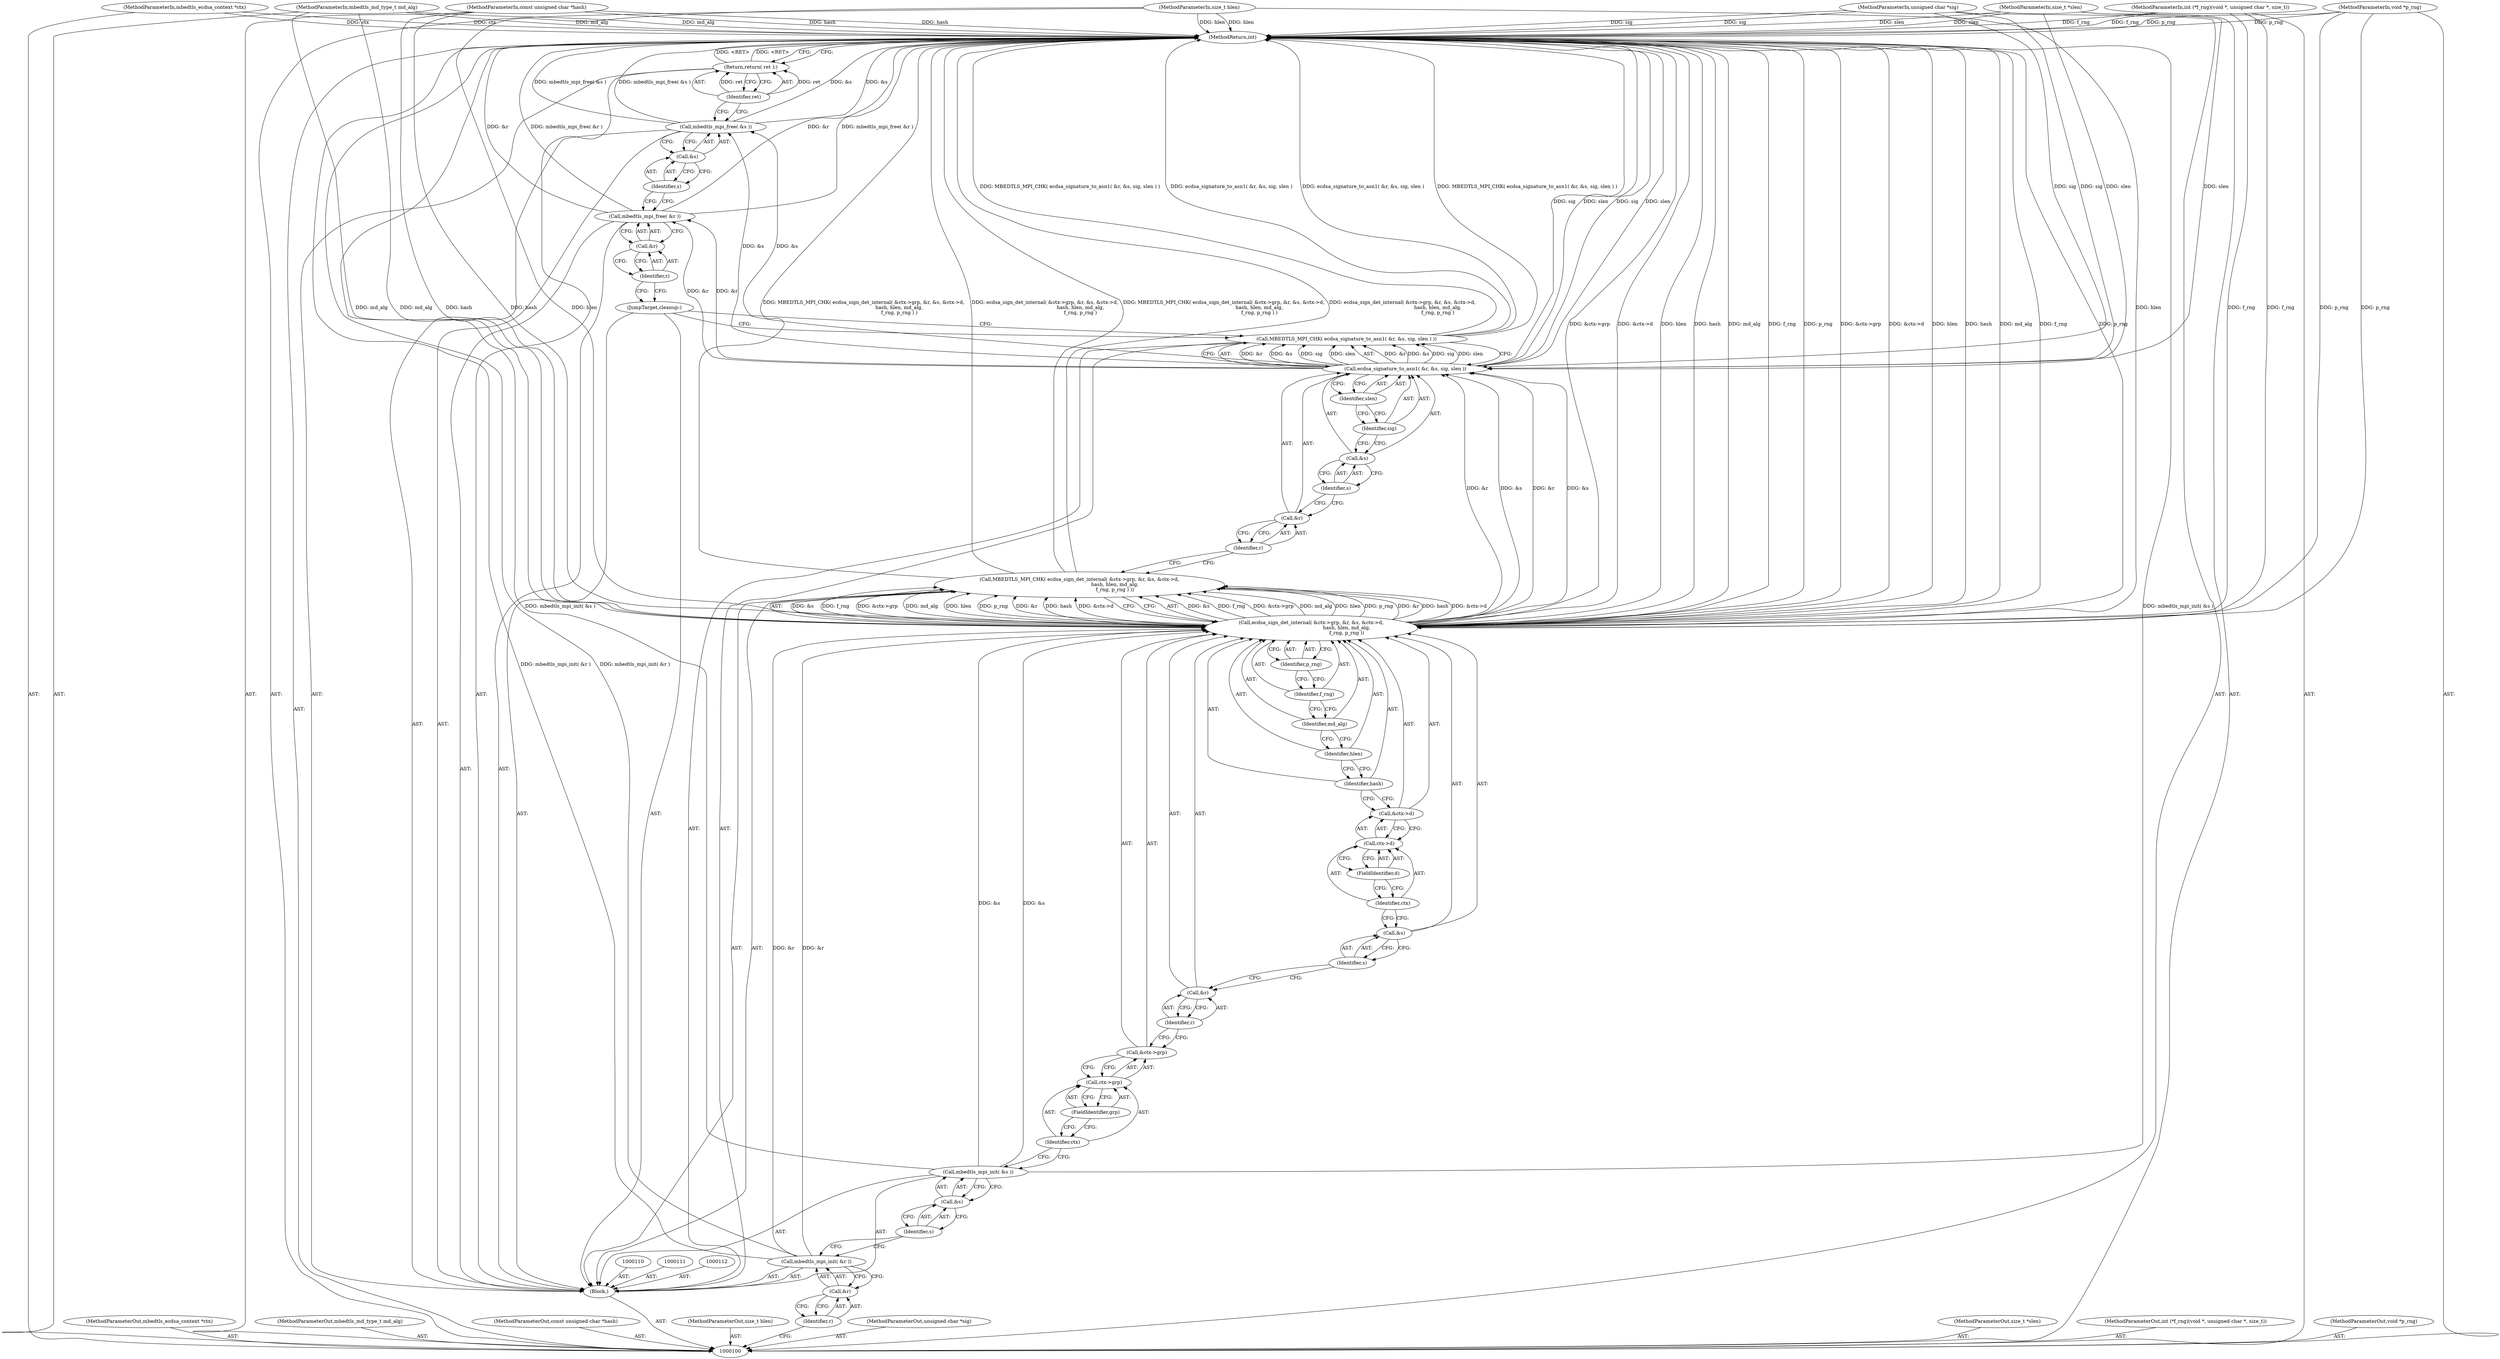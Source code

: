 digraph "0_mbedtls_298a43a77ec0ed2c19a8c924ddd8571ef3e65dfd_1" {
"1000155" [label="(MethodReturn,int)"];
"1000101" [label="(MethodParameterIn,mbedtls_ecdsa_context *ctx)"];
"1000208" [label="(MethodParameterOut,mbedtls_ecdsa_context *ctx)"];
"1000102" [label="(MethodParameterIn,mbedtls_md_type_t md_alg)"];
"1000209" [label="(MethodParameterOut,mbedtls_md_type_t md_alg)"];
"1000114" [label="(Call,&r)"];
"1000115" [label="(Identifier,r)"];
"1000113" [label="(Call,mbedtls_mpi_init( &r ))"];
"1000117" [label="(Call,&s)"];
"1000118" [label="(Identifier,s)"];
"1000116" [label="(Call,mbedtls_mpi_init( &s ))"];
"1000120" [label="(Call,ecdsa_sign_det_internal( &ctx->grp, &r, &s, &ctx->d,\n                                              hash, hlen, md_alg,\n                                              f_rng, p_rng ))"];
"1000119" [label="(Call,MBEDTLS_MPI_CHK( ecdsa_sign_det_internal( &ctx->grp, &r, &s, &ctx->d,\n                                              hash, hlen, md_alg,\n                                              f_rng, p_rng ) ))"];
"1000121" [label="(Call,&ctx->grp)"];
"1000122" [label="(Call,ctx->grp)"];
"1000123" [label="(Identifier,ctx)"];
"1000124" [label="(FieldIdentifier,grp)"];
"1000125" [label="(Call,&r)"];
"1000126" [label="(Identifier,r)"];
"1000127" [label="(Call,&s)"];
"1000128" [label="(Identifier,s)"];
"1000129" [label="(Call,&ctx->d)"];
"1000130" [label="(Call,ctx->d)"];
"1000131" [label="(Identifier,ctx)"];
"1000132" [label="(FieldIdentifier,d)"];
"1000133" [label="(Identifier,hash)"];
"1000134" [label="(Identifier,hlen)"];
"1000135" [label="(Identifier,md_alg)"];
"1000136" [label="(Identifier,f_rng)"];
"1000137" [label="(Identifier,p_rng)"];
"1000103" [label="(MethodParameterIn,const unsigned char *hash)"];
"1000210" [label="(MethodParameterOut,const unsigned char *hash)"];
"1000104" [label="(MethodParameterIn,size_t hlen)"];
"1000211" [label="(MethodParameterOut,size_t hlen)"];
"1000139" [label="(Call,ecdsa_signature_to_asn1( &r, &s, sig, slen ))"];
"1000140" [label="(Call,&r)"];
"1000141" [label="(Identifier,r)"];
"1000138" [label="(Call,MBEDTLS_MPI_CHK( ecdsa_signature_to_asn1( &r, &s, sig, slen ) ))"];
"1000142" [label="(Call,&s)"];
"1000143" [label="(Identifier,s)"];
"1000144" [label="(Identifier,sig)"];
"1000145" [label="(Identifier,slen)"];
"1000146" [label="(JumpTarget,cleanup:)"];
"1000148" [label="(Call,&r)"];
"1000149" [label="(Identifier,r)"];
"1000147" [label="(Call,mbedtls_mpi_free( &r ))"];
"1000151" [label="(Call,&s)"];
"1000152" [label="(Identifier,s)"];
"1000150" [label="(Call,mbedtls_mpi_free( &s ))"];
"1000105" [label="(MethodParameterIn,unsigned char *sig)"];
"1000212" [label="(MethodParameterOut,unsigned char *sig)"];
"1000106" [label="(MethodParameterIn,size_t *slen)"];
"1000213" [label="(MethodParameterOut,size_t *slen)"];
"1000154" [label="(Identifier,ret)"];
"1000153" [label="(Return,return( ret );)"];
"1000107" [label="(MethodParameterIn,int (*f_rng)(void *, unsigned char *, size_t))"];
"1000214" [label="(MethodParameterOut,int (*f_rng)(void *, unsigned char *, size_t))"];
"1000108" [label="(MethodParameterIn,void *p_rng)"];
"1000215" [label="(MethodParameterOut,void *p_rng)"];
"1000109" [label="(Block,)"];
"1000155" -> "1000100"  [label="AST: "];
"1000155" -> "1000153"  [label="CFG: "];
"1000153" -> "1000155"  [label="DDG: <RET>"];
"1000108" -> "1000155"  [label="DDG: p_rng"];
"1000104" -> "1000155"  [label="DDG: hlen"];
"1000105" -> "1000155"  [label="DDG: sig"];
"1000138" -> "1000155"  [label="DDG: ecdsa_signature_to_asn1( &r, &s, sig, slen )"];
"1000138" -> "1000155"  [label="DDG: MBEDTLS_MPI_CHK( ecdsa_signature_to_asn1( &r, &s, sig, slen ) )"];
"1000120" -> "1000155"  [label="DDG: &ctx->grp"];
"1000120" -> "1000155"  [label="DDG: &ctx->d"];
"1000120" -> "1000155"  [label="DDG: hlen"];
"1000120" -> "1000155"  [label="DDG: hash"];
"1000120" -> "1000155"  [label="DDG: md_alg"];
"1000120" -> "1000155"  [label="DDG: f_rng"];
"1000120" -> "1000155"  [label="DDG: p_rng"];
"1000147" -> "1000155"  [label="DDG: &r"];
"1000147" -> "1000155"  [label="DDG: mbedtls_mpi_free( &r )"];
"1000150" -> "1000155"  [label="DDG: mbedtls_mpi_free( &s )"];
"1000150" -> "1000155"  [label="DDG: &s"];
"1000119" -> "1000155"  [label="DDG: MBEDTLS_MPI_CHK( ecdsa_sign_det_internal( &ctx->grp, &r, &s, &ctx->d,\n                                              hash, hlen, md_alg,\n                                              f_rng, p_rng ) )"];
"1000119" -> "1000155"  [label="DDG: ecdsa_sign_det_internal( &ctx->grp, &r, &s, &ctx->d,\n                                              hash, hlen, md_alg,\n                                              f_rng, p_rng )"];
"1000107" -> "1000155"  [label="DDG: f_rng"];
"1000103" -> "1000155"  [label="DDG: hash"];
"1000139" -> "1000155"  [label="DDG: sig"];
"1000139" -> "1000155"  [label="DDG: slen"];
"1000102" -> "1000155"  [label="DDG: md_alg"];
"1000113" -> "1000155"  [label="DDG: mbedtls_mpi_init( &r )"];
"1000101" -> "1000155"  [label="DDG: ctx"];
"1000116" -> "1000155"  [label="DDG: mbedtls_mpi_init( &s )"];
"1000106" -> "1000155"  [label="DDG: slen"];
"1000101" -> "1000100"  [label="AST: "];
"1000101" -> "1000155"  [label="DDG: ctx"];
"1000208" -> "1000100"  [label="AST: "];
"1000102" -> "1000100"  [label="AST: "];
"1000102" -> "1000155"  [label="DDG: md_alg"];
"1000102" -> "1000120"  [label="DDG: md_alg"];
"1000209" -> "1000100"  [label="AST: "];
"1000114" -> "1000113"  [label="AST: "];
"1000114" -> "1000115"  [label="CFG: "];
"1000115" -> "1000114"  [label="AST: "];
"1000113" -> "1000114"  [label="CFG: "];
"1000115" -> "1000114"  [label="AST: "];
"1000115" -> "1000100"  [label="CFG: "];
"1000114" -> "1000115"  [label="CFG: "];
"1000113" -> "1000109"  [label="AST: "];
"1000113" -> "1000114"  [label="CFG: "];
"1000114" -> "1000113"  [label="AST: "];
"1000118" -> "1000113"  [label="CFG: "];
"1000113" -> "1000155"  [label="DDG: mbedtls_mpi_init( &r )"];
"1000113" -> "1000120"  [label="DDG: &r"];
"1000117" -> "1000116"  [label="AST: "];
"1000117" -> "1000118"  [label="CFG: "];
"1000118" -> "1000117"  [label="AST: "];
"1000116" -> "1000117"  [label="CFG: "];
"1000118" -> "1000117"  [label="AST: "];
"1000118" -> "1000113"  [label="CFG: "];
"1000117" -> "1000118"  [label="CFG: "];
"1000116" -> "1000109"  [label="AST: "];
"1000116" -> "1000117"  [label="CFG: "];
"1000117" -> "1000116"  [label="AST: "];
"1000123" -> "1000116"  [label="CFG: "];
"1000116" -> "1000155"  [label="DDG: mbedtls_mpi_init( &s )"];
"1000116" -> "1000120"  [label="DDG: &s"];
"1000120" -> "1000119"  [label="AST: "];
"1000120" -> "1000137"  [label="CFG: "];
"1000121" -> "1000120"  [label="AST: "];
"1000125" -> "1000120"  [label="AST: "];
"1000127" -> "1000120"  [label="AST: "];
"1000129" -> "1000120"  [label="AST: "];
"1000133" -> "1000120"  [label="AST: "];
"1000134" -> "1000120"  [label="AST: "];
"1000135" -> "1000120"  [label="AST: "];
"1000136" -> "1000120"  [label="AST: "];
"1000137" -> "1000120"  [label="AST: "];
"1000119" -> "1000120"  [label="CFG: "];
"1000120" -> "1000155"  [label="DDG: &ctx->grp"];
"1000120" -> "1000155"  [label="DDG: &ctx->d"];
"1000120" -> "1000155"  [label="DDG: hlen"];
"1000120" -> "1000155"  [label="DDG: hash"];
"1000120" -> "1000155"  [label="DDG: md_alg"];
"1000120" -> "1000155"  [label="DDG: f_rng"];
"1000120" -> "1000155"  [label="DDG: p_rng"];
"1000120" -> "1000119"  [label="DDG: &s"];
"1000120" -> "1000119"  [label="DDG: f_rng"];
"1000120" -> "1000119"  [label="DDG: &ctx->grp"];
"1000120" -> "1000119"  [label="DDG: md_alg"];
"1000120" -> "1000119"  [label="DDG: hlen"];
"1000120" -> "1000119"  [label="DDG: p_rng"];
"1000120" -> "1000119"  [label="DDG: &r"];
"1000120" -> "1000119"  [label="DDG: hash"];
"1000120" -> "1000119"  [label="DDG: &ctx->d"];
"1000113" -> "1000120"  [label="DDG: &r"];
"1000116" -> "1000120"  [label="DDG: &s"];
"1000103" -> "1000120"  [label="DDG: hash"];
"1000104" -> "1000120"  [label="DDG: hlen"];
"1000102" -> "1000120"  [label="DDG: md_alg"];
"1000107" -> "1000120"  [label="DDG: f_rng"];
"1000108" -> "1000120"  [label="DDG: p_rng"];
"1000120" -> "1000139"  [label="DDG: &r"];
"1000120" -> "1000139"  [label="DDG: &s"];
"1000119" -> "1000109"  [label="AST: "];
"1000119" -> "1000120"  [label="CFG: "];
"1000120" -> "1000119"  [label="AST: "];
"1000141" -> "1000119"  [label="CFG: "];
"1000119" -> "1000155"  [label="DDG: MBEDTLS_MPI_CHK( ecdsa_sign_det_internal( &ctx->grp, &r, &s, &ctx->d,\n                                              hash, hlen, md_alg,\n                                              f_rng, p_rng ) )"];
"1000119" -> "1000155"  [label="DDG: ecdsa_sign_det_internal( &ctx->grp, &r, &s, &ctx->d,\n                                              hash, hlen, md_alg,\n                                              f_rng, p_rng )"];
"1000120" -> "1000119"  [label="DDG: &s"];
"1000120" -> "1000119"  [label="DDG: f_rng"];
"1000120" -> "1000119"  [label="DDG: &ctx->grp"];
"1000120" -> "1000119"  [label="DDG: md_alg"];
"1000120" -> "1000119"  [label="DDG: hlen"];
"1000120" -> "1000119"  [label="DDG: p_rng"];
"1000120" -> "1000119"  [label="DDG: &r"];
"1000120" -> "1000119"  [label="DDG: hash"];
"1000120" -> "1000119"  [label="DDG: &ctx->d"];
"1000121" -> "1000120"  [label="AST: "];
"1000121" -> "1000122"  [label="CFG: "];
"1000122" -> "1000121"  [label="AST: "];
"1000126" -> "1000121"  [label="CFG: "];
"1000122" -> "1000121"  [label="AST: "];
"1000122" -> "1000124"  [label="CFG: "];
"1000123" -> "1000122"  [label="AST: "];
"1000124" -> "1000122"  [label="AST: "];
"1000121" -> "1000122"  [label="CFG: "];
"1000123" -> "1000122"  [label="AST: "];
"1000123" -> "1000116"  [label="CFG: "];
"1000124" -> "1000123"  [label="CFG: "];
"1000124" -> "1000122"  [label="AST: "];
"1000124" -> "1000123"  [label="CFG: "];
"1000122" -> "1000124"  [label="CFG: "];
"1000125" -> "1000120"  [label="AST: "];
"1000125" -> "1000126"  [label="CFG: "];
"1000126" -> "1000125"  [label="AST: "];
"1000128" -> "1000125"  [label="CFG: "];
"1000126" -> "1000125"  [label="AST: "];
"1000126" -> "1000121"  [label="CFG: "];
"1000125" -> "1000126"  [label="CFG: "];
"1000127" -> "1000120"  [label="AST: "];
"1000127" -> "1000128"  [label="CFG: "];
"1000128" -> "1000127"  [label="AST: "];
"1000131" -> "1000127"  [label="CFG: "];
"1000128" -> "1000127"  [label="AST: "];
"1000128" -> "1000125"  [label="CFG: "];
"1000127" -> "1000128"  [label="CFG: "];
"1000129" -> "1000120"  [label="AST: "];
"1000129" -> "1000130"  [label="CFG: "];
"1000130" -> "1000129"  [label="AST: "];
"1000133" -> "1000129"  [label="CFG: "];
"1000130" -> "1000129"  [label="AST: "];
"1000130" -> "1000132"  [label="CFG: "];
"1000131" -> "1000130"  [label="AST: "];
"1000132" -> "1000130"  [label="AST: "];
"1000129" -> "1000130"  [label="CFG: "];
"1000131" -> "1000130"  [label="AST: "];
"1000131" -> "1000127"  [label="CFG: "];
"1000132" -> "1000131"  [label="CFG: "];
"1000132" -> "1000130"  [label="AST: "];
"1000132" -> "1000131"  [label="CFG: "];
"1000130" -> "1000132"  [label="CFG: "];
"1000133" -> "1000120"  [label="AST: "];
"1000133" -> "1000129"  [label="CFG: "];
"1000134" -> "1000133"  [label="CFG: "];
"1000134" -> "1000120"  [label="AST: "];
"1000134" -> "1000133"  [label="CFG: "];
"1000135" -> "1000134"  [label="CFG: "];
"1000135" -> "1000120"  [label="AST: "];
"1000135" -> "1000134"  [label="CFG: "];
"1000136" -> "1000135"  [label="CFG: "];
"1000136" -> "1000120"  [label="AST: "];
"1000136" -> "1000135"  [label="CFG: "];
"1000137" -> "1000136"  [label="CFG: "];
"1000137" -> "1000120"  [label="AST: "];
"1000137" -> "1000136"  [label="CFG: "];
"1000120" -> "1000137"  [label="CFG: "];
"1000103" -> "1000100"  [label="AST: "];
"1000103" -> "1000155"  [label="DDG: hash"];
"1000103" -> "1000120"  [label="DDG: hash"];
"1000210" -> "1000100"  [label="AST: "];
"1000104" -> "1000100"  [label="AST: "];
"1000104" -> "1000155"  [label="DDG: hlen"];
"1000104" -> "1000120"  [label="DDG: hlen"];
"1000211" -> "1000100"  [label="AST: "];
"1000139" -> "1000138"  [label="AST: "];
"1000139" -> "1000145"  [label="CFG: "];
"1000140" -> "1000139"  [label="AST: "];
"1000142" -> "1000139"  [label="AST: "];
"1000144" -> "1000139"  [label="AST: "];
"1000145" -> "1000139"  [label="AST: "];
"1000138" -> "1000139"  [label="CFG: "];
"1000139" -> "1000155"  [label="DDG: sig"];
"1000139" -> "1000155"  [label="DDG: slen"];
"1000139" -> "1000138"  [label="DDG: &r"];
"1000139" -> "1000138"  [label="DDG: &s"];
"1000139" -> "1000138"  [label="DDG: sig"];
"1000139" -> "1000138"  [label="DDG: slen"];
"1000120" -> "1000139"  [label="DDG: &r"];
"1000120" -> "1000139"  [label="DDG: &s"];
"1000105" -> "1000139"  [label="DDG: sig"];
"1000106" -> "1000139"  [label="DDG: slen"];
"1000139" -> "1000147"  [label="DDG: &r"];
"1000139" -> "1000150"  [label="DDG: &s"];
"1000140" -> "1000139"  [label="AST: "];
"1000140" -> "1000141"  [label="CFG: "];
"1000141" -> "1000140"  [label="AST: "];
"1000143" -> "1000140"  [label="CFG: "];
"1000141" -> "1000140"  [label="AST: "];
"1000141" -> "1000119"  [label="CFG: "];
"1000140" -> "1000141"  [label="CFG: "];
"1000138" -> "1000109"  [label="AST: "];
"1000138" -> "1000139"  [label="CFG: "];
"1000139" -> "1000138"  [label="AST: "];
"1000146" -> "1000138"  [label="CFG: "];
"1000138" -> "1000155"  [label="DDG: ecdsa_signature_to_asn1( &r, &s, sig, slen )"];
"1000138" -> "1000155"  [label="DDG: MBEDTLS_MPI_CHK( ecdsa_signature_to_asn1( &r, &s, sig, slen ) )"];
"1000139" -> "1000138"  [label="DDG: &r"];
"1000139" -> "1000138"  [label="DDG: &s"];
"1000139" -> "1000138"  [label="DDG: sig"];
"1000139" -> "1000138"  [label="DDG: slen"];
"1000142" -> "1000139"  [label="AST: "];
"1000142" -> "1000143"  [label="CFG: "];
"1000143" -> "1000142"  [label="AST: "];
"1000144" -> "1000142"  [label="CFG: "];
"1000143" -> "1000142"  [label="AST: "];
"1000143" -> "1000140"  [label="CFG: "];
"1000142" -> "1000143"  [label="CFG: "];
"1000144" -> "1000139"  [label="AST: "];
"1000144" -> "1000142"  [label="CFG: "];
"1000145" -> "1000144"  [label="CFG: "];
"1000145" -> "1000139"  [label="AST: "];
"1000145" -> "1000144"  [label="CFG: "];
"1000139" -> "1000145"  [label="CFG: "];
"1000146" -> "1000109"  [label="AST: "];
"1000146" -> "1000138"  [label="CFG: "];
"1000149" -> "1000146"  [label="CFG: "];
"1000148" -> "1000147"  [label="AST: "];
"1000148" -> "1000149"  [label="CFG: "];
"1000149" -> "1000148"  [label="AST: "];
"1000147" -> "1000148"  [label="CFG: "];
"1000149" -> "1000148"  [label="AST: "];
"1000149" -> "1000146"  [label="CFG: "];
"1000148" -> "1000149"  [label="CFG: "];
"1000147" -> "1000109"  [label="AST: "];
"1000147" -> "1000148"  [label="CFG: "];
"1000148" -> "1000147"  [label="AST: "];
"1000152" -> "1000147"  [label="CFG: "];
"1000147" -> "1000155"  [label="DDG: &r"];
"1000147" -> "1000155"  [label="DDG: mbedtls_mpi_free( &r )"];
"1000139" -> "1000147"  [label="DDG: &r"];
"1000151" -> "1000150"  [label="AST: "];
"1000151" -> "1000152"  [label="CFG: "];
"1000152" -> "1000151"  [label="AST: "];
"1000150" -> "1000151"  [label="CFG: "];
"1000152" -> "1000151"  [label="AST: "];
"1000152" -> "1000147"  [label="CFG: "];
"1000151" -> "1000152"  [label="CFG: "];
"1000150" -> "1000109"  [label="AST: "];
"1000150" -> "1000151"  [label="CFG: "];
"1000151" -> "1000150"  [label="AST: "];
"1000154" -> "1000150"  [label="CFG: "];
"1000150" -> "1000155"  [label="DDG: mbedtls_mpi_free( &s )"];
"1000150" -> "1000155"  [label="DDG: &s"];
"1000139" -> "1000150"  [label="DDG: &s"];
"1000105" -> "1000100"  [label="AST: "];
"1000105" -> "1000155"  [label="DDG: sig"];
"1000105" -> "1000139"  [label="DDG: sig"];
"1000212" -> "1000100"  [label="AST: "];
"1000106" -> "1000100"  [label="AST: "];
"1000106" -> "1000155"  [label="DDG: slen"];
"1000106" -> "1000139"  [label="DDG: slen"];
"1000213" -> "1000100"  [label="AST: "];
"1000154" -> "1000153"  [label="AST: "];
"1000154" -> "1000150"  [label="CFG: "];
"1000153" -> "1000154"  [label="CFG: "];
"1000154" -> "1000153"  [label="DDG: ret"];
"1000153" -> "1000109"  [label="AST: "];
"1000153" -> "1000154"  [label="CFG: "];
"1000154" -> "1000153"  [label="AST: "];
"1000155" -> "1000153"  [label="CFG: "];
"1000153" -> "1000155"  [label="DDG: <RET>"];
"1000154" -> "1000153"  [label="DDG: ret"];
"1000107" -> "1000100"  [label="AST: "];
"1000107" -> "1000155"  [label="DDG: f_rng"];
"1000107" -> "1000120"  [label="DDG: f_rng"];
"1000214" -> "1000100"  [label="AST: "];
"1000108" -> "1000100"  [label="AST: "];
"1000108" -> "1000155"  [label="DDG: p_rng"];
"1000108" -> "1000120"  [label="DDG: p_rng"];
"1000215" -> "1000100"  [label="AST: "];
"1000109" -> "1000100"  [label="AST: "];
"1000110" -> "1000109"  [label="AST: "];
"1000111" -> "1000109"  [label="AST: "];
"1000112" -> "1000109"  [label="AST: "];
"1000113" -> "1000109"  [label="AST: "];
"1000116" -> "1000109"  [label="AST: "];
"1000119" -> "1000109"  [label="AST: "];
"1000138" -> "1000109"  [label="AST: "];
"1000146" -> "1000109"  [label="AST: "];
"1000147" -> "1000109"  [label="AST: "];
"1000150" -> "1000109"  [label="AST: "];
"1000153" -> "1000109"  [label="AST: "];
}
